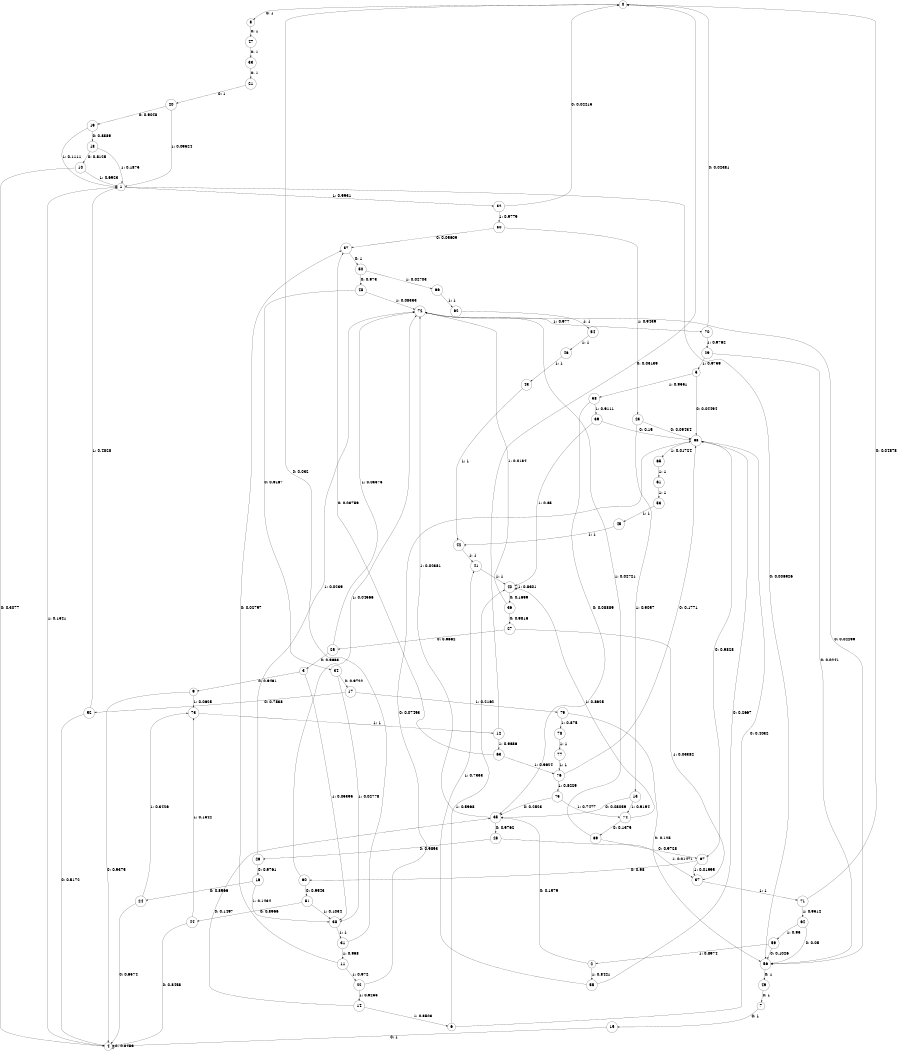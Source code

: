 digraph "ch2_both_short_L13" {
size = "6,8.5";
ratio = "fill";
node [shape = circle];
node [fontsize = 24];
edge [fontsize = 24];
0 -> 8 [label = "0: 1        "];
1 -> 56 [label = "0: 0.006926  "];
1 -> 32 [label = "1: 0.9931   "];
2 -> 35 [label = "0: 0.1579   "];
2 -> 55 [label = "1: 0.8421   "];
3 -> 9 [label = "0: 0.9461   "];
3 -> 38 [label = "1: 0.05395  "];
4 -> 4 [label = "0: 0.8459   "];
4 -> 1 [label = "1: 0.1541   "];
5 -> 68 [label = "0: 0.04494  "];
5 -> 58 [label = "1: 0.9551   "];
6 -> 68 [label = "0: 0.4032   "];
6 -> 40 [label = "1: 0.5968   "];
7 -> 15 [label = "0: 1        "];
8 -> 47 [label = "0: 1        "];
9 -> 4 [label = "0: 0.9375   "];
9 -> 73 [label = "1: 0.0625   "];
10 -> 4 [label = "0: 0.3077   "];
10 -> 1 [label = "1: 0.6923   "];
11 -> 57 [label = "0: 0.02797  "];
11 -> 22 [label = "1: 0.972    "];
12 -> 0 [label = "0: 0.03139  "];
12 -> 63 [label = "1: 0.9686   "];
13 -> 35 [label = "0: 0.08059  "];
13 -> 74 [label = "1: 0.9194   "];
14 -> 35 [label = "0: 0.1497   "];
14 -> 6 [label = "1: 0.8503   "];
15 -> 4 [label = "0: 1        "];
16 -> 24 [label = "0: 0.8566   "];
16 -> 38 [label = "1: 0.1434   "];
17 -> 52 [label = "0: 0.7838   "];
17 -> 79 [label = "1: 0.2162   "];
18 -> 10 [label = "0: 0.8125   "];
18 -> 1 [label = "1: 0.1875   "];
19 -> 18 [label = "0: 0.8889   "];
19 -> 1 [label = "1: 0.1111   "];
20 -> 19 [label = "0: 0.9048   "];
20 -> 1 [label = "1: 0.09524  "];
21 -> 20 [label = "0: 1        "];
22 -> 68 [label = "0: 0.07453  "];
22 -> 14 [label = "1: 0.9255   "];
23 -> 68 [label = "0: 0.09434  "];
23 -> 13 [label = "1: 0.9057   "];
24 -> 4 [label = "0: 0.6574   "];
24 -> 73 [label = "1: 0.3426   "];
25 -> 3 [label = "0: 0.9663   "];
25 -> 72 [label = "1: 0.03373  "];
26 -> 16 [label = "0: 0.9761   "];
26 -> 72 [label = "1: 0.0239   "];
27 -> 25 [label = "0: 0.9662   "];
27 -> 37 [label = "1: 0.03382  "];
28 -> 26 [label = "0: 0.9853   "];
28 -> 37 [label = "1: 0.01471  "];
29 -> 56 [label = "0: 0.0241   "];
29 -> 5 [label = "1: 0.9759   "];
30 -> 57 [label = "0: 0.05609  "];
30 -> 23 [label = "1: 0.9439   "];
31 -> 0 [label = "0: 0.032    "];
31 -> 11 [label = "1: 0.968    "];
32 -> 0 [label = "0: 0.02215  "];
32 -> 30 [label = "1: 0.9779   "];
33 -> 21 [label = "0: 1        "];
34 -> 17 [label = "0: 0.9722   "];
34 -> 38 [label = "1: 0.02778  "];
35 -> 28 [label = "0: 0.9762   "];
35 -> 72 [label = "1: 0.02381  "];
36 -> 27 [label = "0: 0.9816   "];
36 -> 72 [label = "1: 0.0184   "];
37 -> 71 [label = "1: 1        "];
38 -> 31 [label = "1: 1        "];
39 -> 68 [label = "0: 0.15     "];
39 -> 40 [label = "1: 0.85     "];
40 -> 36 [label = "0: 0.1699   "];
40 -> 40 [label = "1: 0.8301   "];
41 -> 40 [label = "1: 1        "];
42 -> 41 [label = "1: 1        "];
43 -> 42 [label = "1: 1        "];
44 -> 4 [label = "0: 0.8458   "];
44 -> 73 [label = "1: 0.1542   "];
45 -> 42 [label = "1: 1        "];
46 -> 43 [label = "1: 1        "];
47 -> 33 [label = "0: 1        "];
48 -> 34 [label = "0: 0.9167   "];
48 -> 72 [label = "1: 0.08333  "];
49 -> 7 [label = "0: 1        "];
50 -> 48 [label = "0: 0.973    "];
50 -> 66 [label = "1: 0.02703  "];
51 -> 44 [label = "0: 0.8966   "];
51 -> 38 [label = "1: 0.1034   "];
52 -> 4 [label = "0: 0.5172   "];
52 -> 1 [label = "1: 0.4828   "];
53 -> 45 [label = "1: 1        "];
54 -> 46 [label = "1: 1        "];
55 -> 68 [label = "0: 0.2667   "];
55 -> 41 [label = "1: 0.7333   "];
56 -> 49 [label = "0: 1        "];
57 -> 50 [label = "0: 1        "];
58 -> 35 [label = "0: 0.08889  "];
58 -> 39 [label = "1: 0.9111   "];
59 -> 56 [label = "0: 0.1026   "];
59 -> 2 [label = "1: 0.8974   "];
60 -> 51 [label = "0: 0.9543   "];
60 -> 72 [label = "1: 0.04566  "];
61 -> 53 [label = "1: 1        "];
62 -> 54 [label = "1: 1        "];
63 -> 57 [label = "0: 0.03759  "];
63 -> 76 [label = "1: 0.9624   "];
64 -> 56 [label = "0: 0.05     "];
64 -> 59 [label = "1: 0.95     "];
65 -> 61 [label = "1: 1        "];
66 -> 62 [label = "1: 1        "];
67 -> 60 [label = "0: 0.98     "];
67 -> 37 [label = "1: 0.01995  "];
68 -> 67 [label = "0: 0.9828   "];
68 -> 65 [label = "1: 0.01724  "];
69 -> 67 [label = "0: 0.9728   "];
69 -> 72 [label = "1: 0.02721  "];
70 -> 0 [label = "0: 0.02381  "];
70 -> 29 [label = "1: 0.9762   "];
71 -> 0 [label = "0: 0.04878  "];
71 -> 64 [label = "1: 0.9512   "];
72 -> 56 [label = "0: 0.02299  "];
72 -> 70 [label = "1: 0.977    "];
73 -> 12 [label = "1: 1        "];
74 -> 69 [label = "0: 0.1375   "];
74 -> 40 [label = "1: 0.8625   "];
75 -> 35 [label = "0: 0.2523   "];
75 -> 74 [label = "1: 0.7477   "];
76 -> 68 [label = "0: 0.1771   "];
76 -> 75 [label = "1: 0.8229   "];
77 -> 76 [label = "1: 1        "];
78 -> 77 [label = "1: 1        "];
79 -> 56 [label = "0: 0.125    "];
79 -> 78 [label = "1: 0.875    "];
}